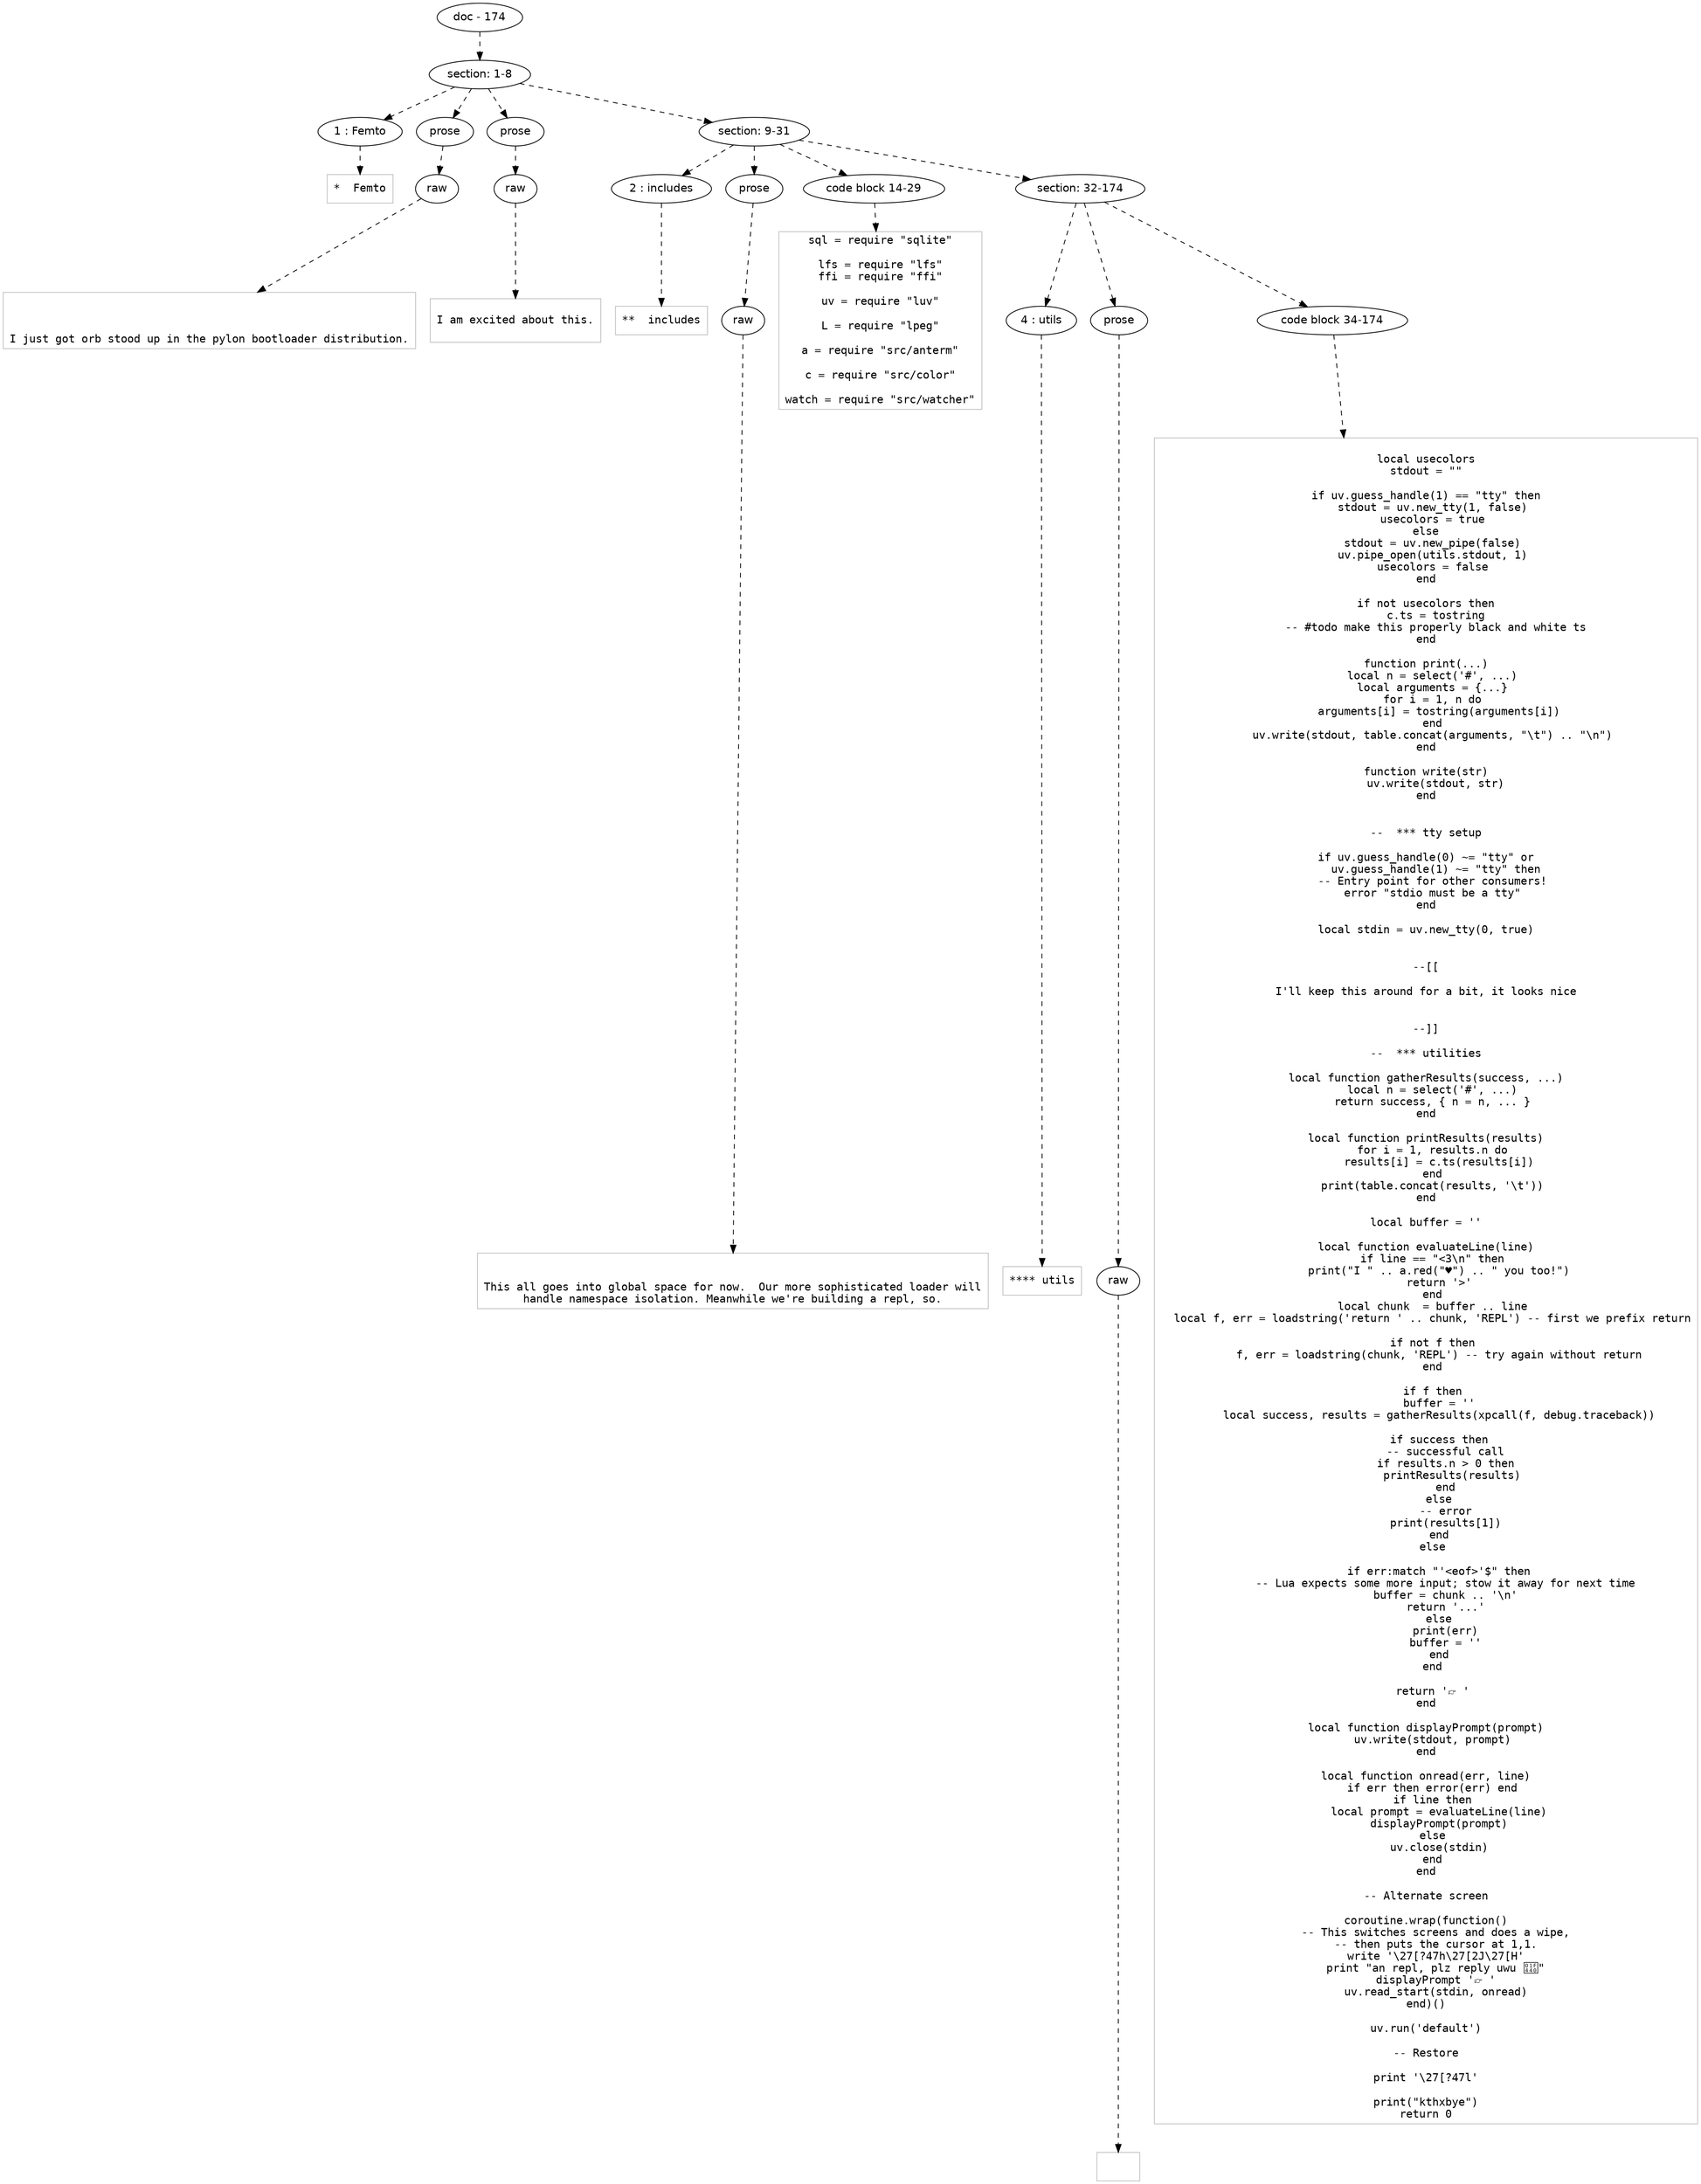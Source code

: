 digraph lpegNode {

node [fontname=Helvetica]
edge [style=dashed]

doc_0 [label="doc - 174"]


doc_0 -> { section_1}
{rank=same; section_1}

section_1 [label="section: 1-8"]


// END RANK doc_0

section_1 -> { header_2 prose_3 prose_4 section_5}
{rank=same; header_2 prose_3 prose_4 section_5}

header_2 [label="1 : Femto"]

prose_3 [label="prose"]

prose_4 [label="prose"]

section_5 [label="section: 9-31"]


// END RANK section_1

header_2 -> leaf_6
leaf_6  [color=Gray,shape=rectangle,fontname=Inconsolata,label="*  Femto"]
// END RANK header_2

prose_3 -> { raw_7}
{rank=same; raw_7}

raw_7 [label="raw"]


// END RANK prose_3

raw_7 -> leaf_8
leaf_8  [color=Gray,shape=rectangle,fontname=Inconsolata,label="


I just got orb stood up in the pylon bootloader distribution.
"]
// END RANK raw_7

prose_4 -> { raw_9}
{rank=same; raw_9}

raw_9 [label="raw"]


// END RANK prose_4

raw_9 -> leaf_10
leaf_10  [color=Gray,shape=rectangle,fontname=Inconsolata,label="
I am excited about this.

"]
// END RANK raw_9

section_5 -> { header_11 prose_12 codeblock_13 section_14}
{rank=same; header_11 prose_12 codeblock_13 section_14}

header_11 [label="2 : includes"]

prose_12 [label="prose"]

codeblock_13 [label="code block 14-29"]

section_14 [label="section: 32-174"]


// END RANK section_5

header_11 -> leaf_15
leaf_15  [color=Gray,shape=rectangle,fontname=Inconsolata,label="**  includes"]
// END RANK header_11

prose_12 -> { raw_16}
{rank=same; raw_16}

raw_16 [label="raw"]


// END RANK prose_12

raw_16 -> leaf_17
leaf_17  [color=Gray,shape=rectangle,fontname=Inconsolata,label="

This all goes into global space for now.  Our more sophisticated loader will
handle namespace isolation. Meanwhile we're building a repl, so.
"]
// END RANK raw_16

codeblock_13 -> leaf_18
leaf_18  [color=Gray,shape=rectangle,fontname=Inconsolata,label="sql = require \"sqlite\"

lfs = require \"lfs\"
ffi = require \"ffi\"

uv = require \"luv\"

L = require \"lpeg\"

a = require \"src/anterm\"

c = require \"src/color\"

watch = require \"src/watcher\""]
// END RANK codeblock_13

section_14 -> { header_19 prose_20 codeblock_21}
{rank=same; header_19 prose_20 codeblock_21}

header_19 [label="4 : utils"]

prose_20 [label="prose"]

codeblock_21 [label="code block 34-174"]


// END RANK section_14

header_19 -> leaf_22
leaf_22  [color=Gray,shape=rectangle,fontname=Inconsolata,label="**** utils"]
// END RANK header_19

prose_20 -> { raw_23}
{rank=same; raw_23}

raw_23 [label="raw"]


// END RANK prose_20

raw_23 -> leaf_24
leaf_24  [color=Gray,shape=rectangle,fontname=Inconsolata,label="
"]
// END RANK raw_23

codeblock_21 -> leaf_25
leaf_25  [color=Gray,shape=rectangle,fontname=Inconsolata,label="
local usecolors
stdout = \"\"

if uv.guess_handle(1) == \"tty\" then
  stdout = uv.new_tty(1, false)
  usecolors = true
else
  stdout = uv.new_pipe(false)
  uv.pipe_open(utils.stdout, 1)
  usecolors = false
end

if not usecolors then
   c.ts = tostring
   -- #todo make this properly black and white ts
end

function print(...)
  local n = select('#', ...)
  local arguments = {...}
  for i = 1, n do
    arguments[i] = tostring(arguments[i])
  end
  uv.write(stdout, table.concat(arguments, \"\\t\") .. \"\\n\")
end

function write(str)
   uv.write(stdout, str)
end


--  *** tty setup

if uv.guess_handle(0) ~= \"tty\" or
   uv.guess_handle(1) ~= \"tty\" then
  -- Entry point for other consumers!
  error \"stdio must be a tty\"
end

local stdin = uv.new_tty(0, true)


--[[

I'll keep this around for a bit, it looks nice


--]]

--  *** utilities

local function gatherResults(success, ...)
  local n = select('#', ...)
  return success, { n = n, ... }
end

local function printResults(results)
  for i = 1, results.n do
    results[i] = c.ts(results[i])
  end
  print(table.concat(results, '\\t'))
end

local buffer = ''

local function evaluateLine(line)
  if line == \"<3\\n\" then
    print(\"I \" .. a.red(\"♥\") .. \" you too!\")
    return '>'
  end
  local chunk  = buffer .. line
  local f, err = loadstring('return ' .. chunk, 'REPL') -- first we prefix return

  if not f then
    f, err = loadstring(chunk, 'REPL') -- try again without return
  end

  if f then
    buffer = ''
    local success, results = gatherResults(xpcall(f, debug.traceback))

    if success then
      -- successful call
      if results.n > 0 then
        printResults(results)
      end
    else
      -- error
      print(results[1])
    end
  else

    if err:match \"'<eof>'$\" then
      -- Lua expects some more input; stow it away for next time
      buffer = chunk .. '\\n'
      return '...'
    else
      print(err)
      buffer = ''
    end
  end

  return '👉 '
end

local function displayPrompt(prompt)
  uv.write(stdout, prompt)
end

local function onread(err, line)
  if err then error(err) end
  if line then
    local prompt = evaluateLine(line)
    displayPrompt(prompt)
  else
    uv.close(stdin)
  end
end

-- Alternate screen

coroutine.wrap(function()
   -- This switches screens and does a wipe,
   -- then puts the cursor at 1,1.
   write '\\27[?47h\\27[2J\\27[H'
   print \"an repl, plz reply uwu 👀\"
   displayPrompt '👉 '
   uv.read_start(stdin, onread)
end)()

uv.run('default')

-- Restore

print '\\27[?47l'

print(\"kthxbye\")
return 0"]
// END RANK codeblock_21


}
